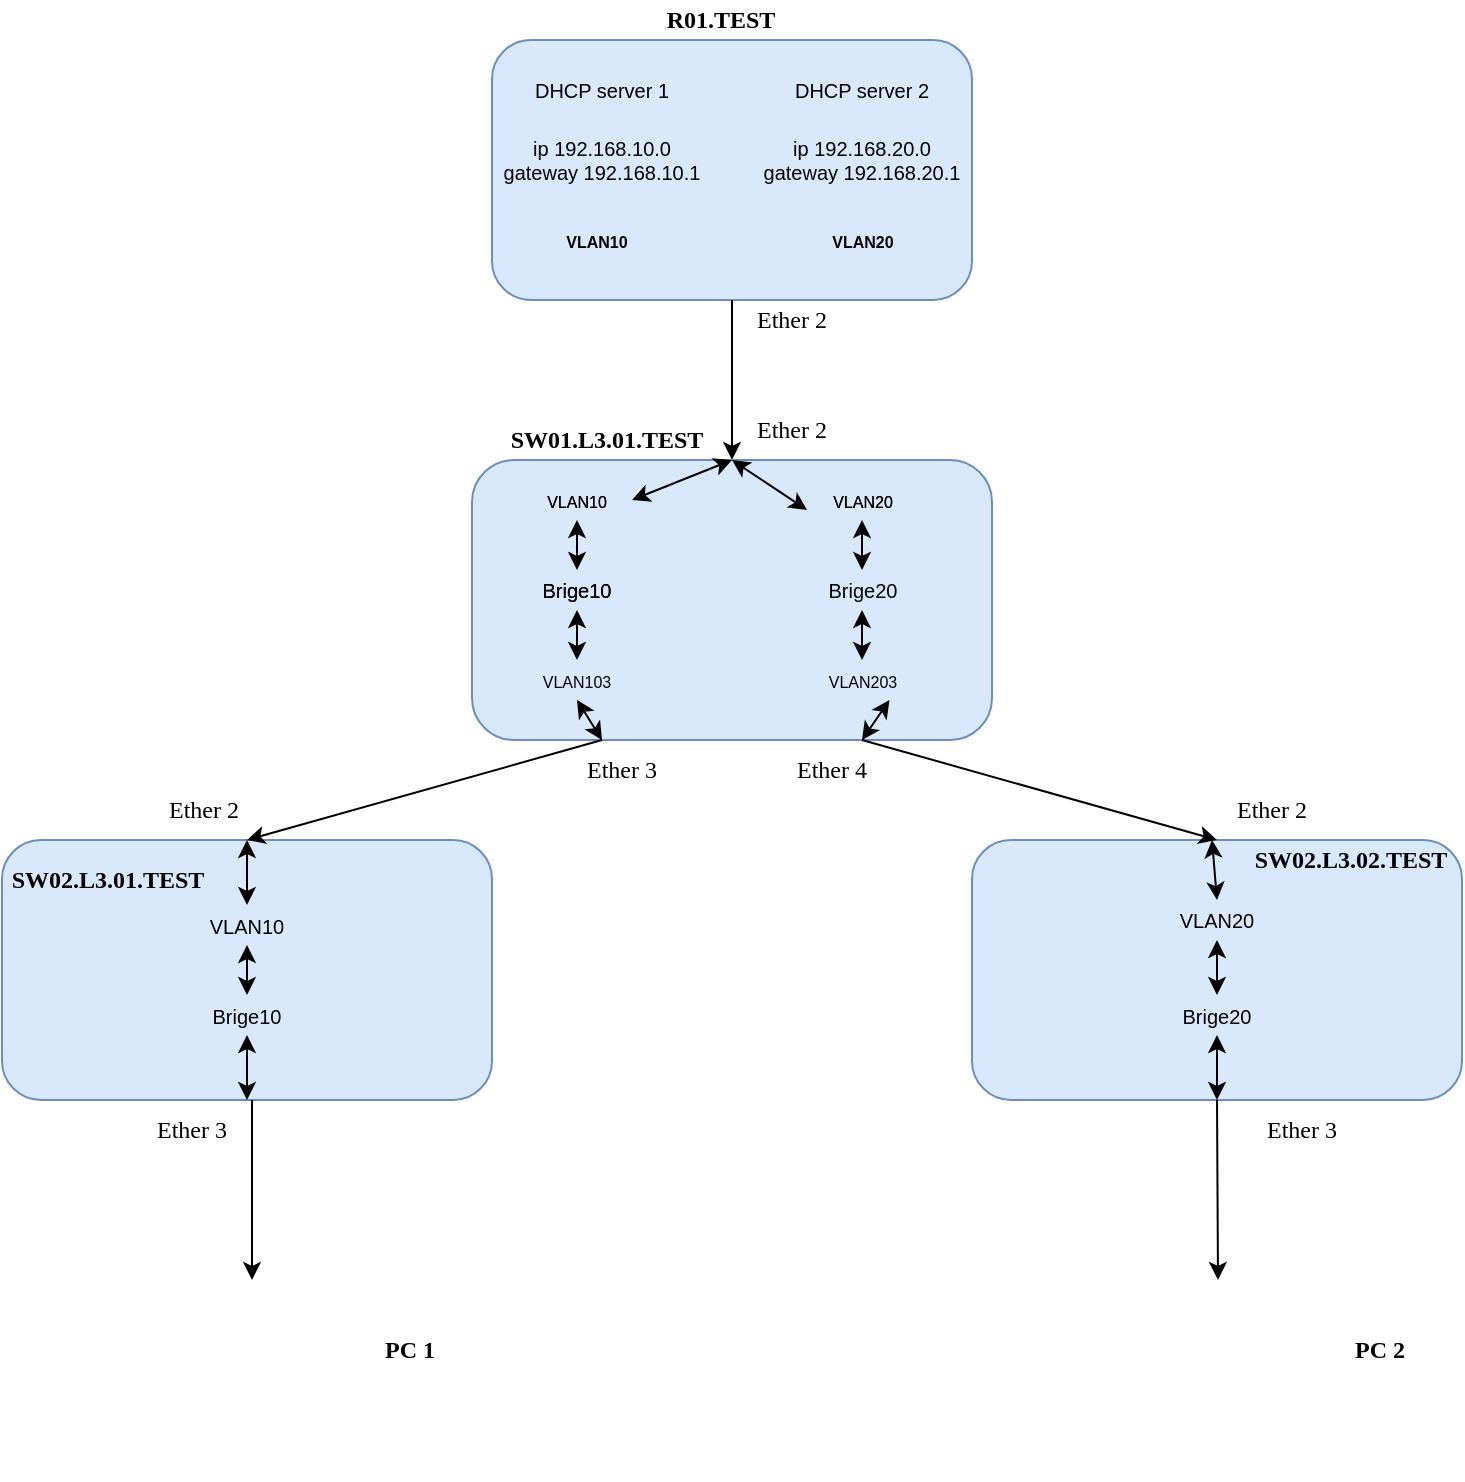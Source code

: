 <mxfile version="20.6.0" type="github">
  <diagram id="uutzl7AFgTpNWzsJFiEo" name="Страница 1">
    <mxGraphModel dx="716" dy="377" grid="1" gridSize="10" guides="1" tooltips="1" connect="1" arrows="1" fold="1" page="1" pageScale="1" pageWidth="827" pageHeight="1169" math="0" shadow="0">
      <root>
        <mxCell id="0" />
        <mxCell id="1" parent="0" />
        <mxCell id="DxMs9hnSmxFhZr19seSd-1" value="" style="rounded=1;whiteSpace=wrap;html=1;fillColor=#dae8fc;strokeColor=#6c8ebf;fontFamily=Times New Roman;" parent="1" vertex="1">
          <mxGeometry x="280" y="20" width="240" height="130" as="geometry" />
        </mxCell>
        <mxCell id="DxMs9hnSmxFhZr19seSd-8" value="&lt;b&gt;R01.TEST&lt;/b&gt;" style="text;html=1;strokeColor=none;fillColor=none;align=center;verticalAlign=middle;whiteSpace=wrap;rounded=0;fontFamily=Times New Roman;" parent="1" vertex="1">
          <mxGeometry x="367.5" width="52.5" height="20" as="geometry" />
        </mxCell>
        <mxCell id="DxMs9hnSmxFhZr19seSd-12" value="" style="endArrow=classic;html=1;rounded=0;labelBackgroundColor=#3333FF;fontFamily=Times New Roman;exitX=0.5;exitY=1;exitDx=0;exitDy=0;" parent="1" source="DxMs9hnSmxFhZr19seSd-1" edge="1">
          <mxGeometry width="50" height="50" relative="1" as="geometry">
            <mxPoint x="390" y="250" as="sourcePoint" />
            <mxPoint x="400" y="230" as="targetPoint" />
          </mxGeometry>
        </mxCell>
        <mxCell id="DxMs9hnSmxFhZr19seSd-13" value="" style="rounded=1;whiteSpace=wrap;html=1;fontFamily=Times New Roman;fillColor=#dae8fc;strokeColor=#6c8ebf;" parent="1" vertex="1">
          <mxGeometry x="270" y="230" width="260" height="140" as="geometry" />
        </mxCell>
        <mxCell id="DxMs9hnSmxFhZr19seSd-15" value="&lt;b&gt;SW01.L3.01.TEST&lt;/b&gt;" style="text;html=1;strokeColor=none;fillColor=none;align=center;verticalAlign=middle;whiteSpace=wrap;rounded=0;fontFamily=Times New Roman;" parent="1" vertex="1">
          <mxGeometry x="280" y="210" width="115" height="20" as="geometry" />
        </mxCell>
        <mxCell id="DxMs9hnSmxFhZr19seSd-16" value="Ether 2" style="text;html=1;strokeColor=none;fillColor=none;align=center;verticalAlign=middle;whiteSpace=wrap;rounded=0;fontFamily=Times New Roman;" parent="1" vertex="1">
          <mxGeometry x="405" y="150" width="50" height="20" as="geometry" />
        </mxCell>
        <mxCell id="DxMs9hnSmxFhZr19seSd-17" value="Ether 2" style="text;html=1;strokeColor=none;fillColor=none;align=center;verticalAlign=middle;whiteSpace=wrap;rounded=0;fontFamily=Times New Roman;" parent="1" vertex="1">
          <mxGeometry x="405" y="210" width="50" height="10" as="geometry" />
        </mxCell>
        <mxCell id="DxMs9hnSmxFhZr19seSd-18" value="" style="rounded=1;whiteSpace=wrap;html=1;fontFamily=Times New Roman;fillColor=#dae8fc;strokeColor=#6c8ebf;" parent="1" vertex="1">
          <mxGeometry x="35" y="420" width="245" height="130" as="geometry" />
        </mxCell>
        <mxCell id="DxMs9hnSmxFhZr19seSd-19" value="&lt;b&gt;SW02.L3.01.TEST&lt;/b&gt;" style="text;html=1;strokeColor=none;fillColor=none;align=center;verticalAlign=middle;whiteSpace=wrap;rounded=0;fontFamily=Times New Roman;" parent="1" vertex="1">
          <mxGeometry x="36.17" y="430" width="103.83" height="20" as="geometry" />
        </mxCell>
        <mxCell id="DxMs9hnSmxFhZr19seSd-20" value="" style="rounded=1;whiteSpace=wrap;html=1;fontFamily=Times New Roman;fillColor=#dae8fc;strokeColor=#6c8ebf;" parent="1" vertex="1">
          <mxGeometry x="520" y="420" width="245" height="130" as="geometry" />
        </mxCell>
        <mxCell id="DxMs9hnSmxFhZr19seSd-21" value="&lt;b&gt;SW02.L3.02.TEST&lt;/b&gt;" style="text;html=1;strokeColor=none;fillColor=none;align=center;verticalAlign=middle;whiteSpace=wrap;rounded=0;fontFamily=Times New Roman;" parent="1" vertex="1">
          <mxGeometry x="655" y="420" width="108.83" height="20" as="geometry" />
        </mxCell>
        <mxCell id="DxMs9hnSmxFhZr19seSd-22" value="" style="endArrow=classic;html=1;rounded=0;labelBackgroundColor=#3333FF;fontFamily=Times New Roman;exitX=0.25;exitY=1;exitDx=0;exitDy=0;entryX=0.5;entryY=0;entryDx=0;entryDy=0;" parent="1" source="DxMs9hnSmxFhZr19seSd-13" target="DxMs9hnSmxFhZr19seSd-18" edge="1">
          <mxGeometry width="50" height="50" relative="1" as="geometry">
            <mxPoint x="370" y="400" as="sourcePoint" />
            <mxPoint x="420" y="350" as="targetPoint" />
          </mxGeometry>
        </mxCell>
        <mxCell id="DxMs9hnSmxFhZr19seSd-23" value="" style="endArrow=classic;html=1;rounded=0;labelBackgroundColor=#3333FF;fontFamily=Times New Roman;entryX=0.5;entryY=0;entryDx=0;entryDy=0;exitX=0.75;exitY=1;exitDx=0;exitDy=0;" parent="1" source="DxMs9hnSmxFhZr19seSd-13" target="DxMs9hnSmxFhZr19seSd-20" edge="1">
          <mxGeometry width="50" height="50" relative="1" as="geometry">
            <mxPoint x="440" y="470" as="sourcePoint" />
            <mxPoint x="420" y="350" as="targetPoint" />
          </mxGeometry>
        </mxCell>
        <mxCell id="DxMs9hnSmxFhZr19seSd-24" value="" style="endArrow=classic;html=1;rounded=0;labelBackgroundColor=#3333FF;fontFamily=Times New Roman;" parent="1" edge="1">
          <mxGeometry width="50" height="50" relative="1" as="geometry">
            <mxPoint x="160" y="550" as="sourcePoint" />
            <mxPoint x="160" y="640" as="targetPoint" />
          </mxGeometry>
        </mxCell>
        <mxCell id="DxMs9hnSmxFhZr19seSd-25" value="" style="endArrow=classic;html=1;rounded=0;labelBackgroundColor=#3333FF;fontFamily=Times New Roman;exitX=0.5;exitY=1;exitDx=0;exitDy=0;" parent="1" source="DxMs9hnSmxFhZr19seSd-20" edge="1">
          <mxGeometry width="50" height="50" relative="1" as="geometry">
            <mxPoint x="370" y="550" as="sourcePoint" />
            <mxPoint x="643" y="640" as="targetPoint" />
          </mxGeometry>
        </mxCell>
        <mxCell id="DxMs9hnSmxFhZr19seSd-28" value="" style="shape=image;verticalLabelPosition=bottom;labelBackgroundColor=default;verticalAlign=top;aspect=fixed;imageAspect=0;image=https://cdn-icons-png.flaticon.com/512/130/130258.png;clipPath=inset(0% 4.67% 27% 1.67%);" parent="1" vertex="1">
          <mxGeometry x="106.17" y="660" width="102.65" height="80" as="geometry" />
        </mxCell>
        <mxCell id="DxMs9hnSmxFhZr19seSd-29" value="" style="shape=image;verticalLabelPosition=bottom;labelBackgroundColor=default;verticalAlign=top;aspect=fixed;imageAspect=0;image=https://cdn-icons-png.flaticon.com/512/130/130258.png;clipPath=inset(0% 4.67% 27% 1.67%);" parent="1" vertex="1">
          <mxGeometry x="591.17" y="660" width="102.65" height="80" as="geometry" />
        </mxCell>
        <mxCell id="DxMs9hnSmxFhZr19seSd-30" value="&lt;b&gt;PC 1&lt;/b&gt;" style="text;html=1;strokeColor=none;fillColor=none;align=center;verticalAlign=middle;whiteSpace=wrap;rounded=0;fontFamily=Times New Roman;" parent="1" vertex="1">
          <mxGeometry x="208.82" y="660" width="60" height="30" as="geometry" />
        </mxCell>
        <mxCell id="DxMs9hnSmxFhZr19seSd-31" value="&lt;b&gt;PC 2&lt;/b&gt;" style="text;html=1;strokeColor=none;fillColor=none;align=center;verticalAlign=middle;whiteSpace=wrap;rounded=0;fontFamily=Times New Roman;" parent="1" vertex="1">
          <mxGeometry x="693.82" y="660" width="60" height="30" as="geometry" />
        </mxCell>
        <mxCell id="DxMs9hnSmxFhZr19seSd-32" value="Ether 3" style="text;html=1;strokeColor=none;fillColor=none;align=center;verticalAlign=middle;whiteSpace=wrap;rounded=0;fontFamily=Times New Roman;" parent="1" vertex="1">
          <mxGeometry x="315" y="370" width="60" height="30" as="geometry" />
        </mxCell>
        <mxCell id="DxMs9hnSmxFhZr19seSd-33" value="Ether 4" style="text;html=1;strokeColor=none;fillColor=none;align=center;verticalAlign=middle;whiteSpace=wrap;rounded=0;fontFamily=Times New Roman;" parent="1" vertex="1">
          <mxGeometry x="420" y="370" width="60" height="30" as="geometry" />
        </mxCell>
        <mxCell id="DxMs9hnSmxFhZr19seSd-34" value="Ether 2" style="text;html=1;strokeColor=none;fillColor=none;align=center;verticalAlign=middle;whiteSpace=wrap;rounded=0;fontFamily=Times New Roman;" parent="1" vertex="1">
          <mxGeometry x="106.17" y="390" width="60" height="30" as="geometry" />
        </mxCell>
        <mxCell id="DxMs9hnSmxFhZr19seSd-35" value="Ether 2" style="text;html=1;strokeColor=none;fillColor=none;align=center;verticalAlign=middle;whiteSpace=wrap;rounded=0;fontFamily=Times New Roman;" parent="1" vertex="1">
          <mxGeometry x="640" y="390" width="60" height="30" as="geometry" />
        </mxCell>
        <mxCell id="DxMs9hnSmxFhZr19seSd-36" value="Ether 3" style="text;html=1;strokeColor=none;fillColor=none;align=center;verticalAlign=middle;whiteSpace=wrap;rounded=0;fontFamily=Times New Roman;" parent="1" vertex="1">
          <mxGeometry x="100" y="550" width="60" height="30" as="geometry" />
        </mxCell>
        <mxCell id="DxMs9hnSmxFhZr19seSd-37" value="Ether 3" style="text;html=1;strokeColor=none;fillColor=none;align=center;verticalAlign=middle;whiteSpace=wrap;rounded=0;fontFamily=Times New Roman;" parent="1" vertex="1">
          <mxGeometry x="655" y="550" width="60" height="30" as="geometry" />
        </mxCell>
        <mxCell id="piB4D8JbBcEkrlLDAygv-1" value="&lt;font style=&quot;font-size: 10px;&quot;&gt;DHCP server 1&lt;/font&gt;" style="text;html=1;strokeColor=none;fillColor=none;align=center;verticalAlign=middle;whiteSpace=wrap;rounded=0;" vertex="1" parent="1">
          <mxGeometry x="295" y="40" width="80" height="10" as="geometry" />
        </mxCell>
        <mxCell id="piB4D8JbBcEkrlLDAygv-2" value="&lt;font style=&quot;font-size: 10px;&quot;&gt;DHCP server 2&lt;/font&gt;" style="text;html=1;strokeColor=none;fillColor=none;align=center;verticalAlign=middle;whiteSpace=wrap;rounded=0;" vertex="1" parent="1">
          <mxGeometry x="425" y="40" width="80" height="10" as="geometry" />
        </mxCell>
        <mxCell id="piB4D8JbBcEkrlLDAygv-3" value="ip 192.168.10.0&lt;br&gt;gateway 192.168.10.1" style="text;html=1;strokeColor=none;fillColor=none;align=center;verticalAlign=middle;whiteSpace=wrap;rounded=0;fontSize=10;" vertex="1" parent="1">
          <mxGeometry x="280" y="70" width="110" height="20" as="geometry" />
        </mxCell>
        <mxCell id="piB4D8JbBcEkrlLDAygv-4" value="ip 192.168.20.0&lt;br&gt;gateway 192.168.20.1" style="text;html=1;strokeColor=none;fillColor=none;align=center;verticalAlign=middle;whiteSpace=wrap;rounded=0;fontSize=10;" vertex="1" parent="1">
          <mxGeometry x="410" y="70" width="110" height="20" as="geometry" />
        </mxCell>
        <mxCell id="piB4D8JbBcEkrlLDAygv-5" value="&lt;font style=&quot;font-size: 8px;&quot;&gt;&lt;b&gt;VLAN10&lt;/b&gt;&lt;/font&gt;" style="text;html=1;strokeColor=none;fillColor=none;align=center;verticalAlign=middle;whiteSpace=wrap;rounded=0;fontSize=10;" vertex="1" parent="1">
          <mxGeometry x="305" y="110" width="55" height="20" as="geometry" />
        </mxCell>
        <mxCell id="piB4D8JbBcEkrlLDAygv-6" value="&lt;font style=&quot;font-size: 8px;&quot;&gt;&lt;b&gt;VLAN20&lt;/b&gt;&lt;/font&gt;" style="text;html=1;strokeColor=none;fillColor=none;align=center;verticalAlign=middle;whiteSpace=wrap;rounded=0;fontSize=10;" vertex="1" parent="1">
          <mxGeometry x="437.5" y="110" width="55" height="20" as="geometry" />
        </mxCell>
        <mxCell id="piB4D8JbBcEkrlLDAygv-8" value="&lt;font style=&quot;font-size: 8px;&quot;&gt;VLAN10&lt;/font&gt;" style="text;html=1;strokeColor=none;fillColor=none;align=center;verticalAlign=middle;whiteSpace=wrap;rounded=0;fontSize=10;" vertex="1" parent="1">
          <mxGeometry x="295" y="240" width="55" height="20" as="geometry" />
        </mxCell>
        <mxCell id="piB4D8JbBcEkrlLDAygv-9" value="&lt;font style=&quot;font-size: 8px;&quot;&gt;VLAN20&lt;/font&gt;" style="text;html=1;strokeColor=none;fillColor=none;align=center;verticalAlign=middle;whiteSpace=wrap;rounded=0;fontSize=10;" vertex="1" parent="1">
          <mxGeometry x="437.5" y="240" width="55" height="20" as="geometry" />
        </mxCell>
        <mxCell id="piB4D8JbBcEkrlLDAygv-10" value="&lt;font style=&quot;font-size: 8px;&quot;&gt;VLAN203&lt;/font&gt;" style="text;html=1;strokeColor=none;fillColor=none;align=center;verticalAlign=middle;whiteSpace=wrap;rounded=0;fontSize=10;" vertex="1" parent="1">
          <mxGeometry x="437.5" y="330" width="55" height="20" as="geometry" />
        </mxCell>
        <mxCell id="piB4D8JbBcEkrlLDAygv-11" value="&lt;font style=&quot;font-size: 8px;&quot;&gt;VLAN103&lt;/font&gt;" style="text;html=1;strokeColor=none;fillColor=none;align=center;verticalAlign=middle;whiteSpace=wrap;rounded=0;fontSize=10;" vertex="1" parent="1">
          <mxGeometry x="295" y="330" width="55" height="20" as="geometry" />
        </mxCell>
        <mxCell id="piB4D8JbBcEkrlLDAygv-12" value="&lt;font style=&quot;font-size: 10px;&quot;&gt;Brige10&lt;/font&gt;" style="text;html=1;strokeColor=none;fillColor=none;align=center;verticalAlign=middle;whiteSpace=wrap;rounded=0;fontSize=10;" vertex="1" parent="1">
          <mxGeometry x="295" y="285" width="55" height="20" as="geometry" />
        </mxCell>
        <mxCell id="piB4D8JbBcEkrlLDAygv-13" value="&lt;font style=&quot;font-size: 10px;&quot;&gt;Brige20&lt;/font&gt;" style="text;html=1;strokeColor=none;fillColor=none;align=center;verticalAlign=middle;whiteSpace=wrap;rounded=0;fontSize=10;" vertex="1" parent="1">
          <mxGeometry x="437.5" y="285" width="55" height="20" as="geometry" />
        </mxCell>
        <mxCell id="piB4D8JbBcEkrlLDAygv-18" value="" style="endArrow=classic;startArrow=classic;html=1;rounded=0;fontSize=10;exitX=0.5;exitY=0;exitDx=0;exitDy=0;entryX=0.5;entryY=1;entryDx=0;entryDy=0;" edge="1" parent="1" source="piB4D8JbBcEkrlLDAygv-12" target="piB4D8JbBcEkrlLDAygv-8">
          <mxGeometry width="50" height="50" relative="1" as="geometry">
            <mxPoint x="320" y="290" as="sourcePoint" />
            <mxPoint x="320" y="270" as="targetPoint" />
          </mxGeometry>
        </mxCell>
        <mxCell id="piB4D8JbBcEkrlLDAygv-21" value="" style="endArrow=classic;startArrow=classic;html=1;rounded=0;fontSize=10;entryX=0.5;entryY=1;entryDx=0;entryDy=0;exitX=0.5;exitY=0;exitDx=0;exitDy=0;" edge="1" parent="1" source="piB4D8JbBcEkrlLDAygv-11" target="piB4D8JbBcEkrlLDAygv-12">
          <mxGeometry width="50" height="50" relative="1" as="geometry">
            <mxPoint x="320" y="320" as="sourcePoint" />
            <mxPoint x="430" y="210" as="targetPoint" />
          </mxGeometry>
        </mxCell>
        <mxCell id="piB4D8JbBcEkrlLDAygv-25" value="" style="endArrow=classic;startArrow=classic;html=1;rounded=0;fontSize=10;entryX=0.5;entryY=1;entryDx=0;entryDy=0;exitX=0.5;exitY=0;exitDx=0;exitDy=0;" edge="1" parent="1" source="piB4D8JbBcEkrlLDAygv-13" target="piB4D8JbBcEkrlLDAygv-9">
          <mxGeometry width="50" height="50" relative="1" as="geometry">
            <mxPoint x="380" y="260" as="sourcePoint" />
            <mxPoint x="430" y="210" as="targetPoint" />
          </mxGeometry>
        </mxCell>
        <mxCell id="piB4D8JbBcEkrlLDAygv-26" value="" style="endArrow=classic;startArrow=classic;html=1;rounded=0;fontSize=10;exitX=0.5;exitY=1;exitDx=0;exitDy=0;entryX=0.5;entryY=0;entryDx=0;entryDy=0;" edge="1" parent="1" source="piB4D8JbBcEkrlLDAygv-13" target="piB4D8JbBcEkrlLDAygv-10">
          <mxGeometry width="50" height="50" relative="1" as="geometry">
            <mxPoint x="380" y="260" as="sourcePoint" />
            <mxPoint x="430" y="210" as="targetPoint" />
          </mxGeometry>
        </mxCell>
        <mxCell id="piB4D8JbBcEkrlLDAygv-27" value="&lt;font style=&quot;font-size: 8px;&quot;&gt;VLAN10&lt;/font&gt;" style="text;html=1;strokeColor=none;fillColor=none;align=center;verticalAlign=middle;whiteSpace=wrap;rounded=0;fontSize=10;" vertex="1" parent="1">
          <mxGeometry x="295" y="240" width="55" height="20" as="geometry" />
        </mxCell>
        <mxCell id="piB4D8JbBcEkrlLDAygv-28" value="&lt;font style=&quot;font-size: 8px;&quot;&gt;VLAN20&lt;/font&gt;" style="text;html=1;strokeColor=none;fillColor=none;align=center;verticalAlign=middle;whiteSpace=wrap;rounded=0;fontSize=10;" vertex="1" parent="1">
          <mxGeometry x="437.5" y="240" width="55" height="20" as="geometry" />
        </mxCell>
        <mxCell id="piB4D8JbBcEkrlLDAygv-29" value="&lt;font style=&quot;font-size: 10px;&quot;&gt;Brige10&lt;/font&gt;" style="text;html=1;strokeColor=none;fillColor=none;align=center;verticalAlign=middle;whiteSpace=wrap;rounded=0;fontSize=10;" vertex="1" parent="1">
          <mxGeometry x="295" y="285" width="55" height="20" as="geometry" />
        </mxCell>
        <mxCell id="piB4D8JbBcEkrlLDAygv-30" value="&lt;font style=&quot;font-size: 10px;&quot;&gt;Brige20&lt;/font&gt;" style="text;html=1;strokeColor=none;fillColor=none;align=center;verticalAlign=middle;whiteSpace=wrap;rounded=0;fontSize=10;" vertex="1" parent="1">
          <mxGeometry x="615" y="497.5" width="55" height="20" as="geometry" />
        </mxCell>
        <mxCell id="piB4D8JbBcEkrlLDAygv-31" value="&lt;font style=&quot;font-size: 10px;&quot;&gt;VLAN10&lt;/font&gt;" style="text;html=1;strokeColor=none;fillColor=none;align=center;verticalAlign=middle;whiteSpace=wrap;rounded=0;fontSize=10;" vertex="1" parent="1">
          <mxGeometry x="130" y="452.5" width="55" height="20" as="geometry" />
        </mxCell>
        <mxCell id="piB4D8JbBcEkrlLDAygv-32" value="&lt;font style=&quot;font-size: 10px;&quot;&gt;VLAN20&lt;/font&gt;" style="text;html=1;strokeColor=none;fillColor=none;align=center;verticalAlign=middle;whiteSpace=wrap;rounded=0;fontSize=10;" vertex="1" parent="1">
          <mxGeometry x="615" y="450" width="55" height="20" as="geometry" />
        </mxCell>
        <mxCell id="piB4D8JbBcEkrlLDAygv-33" value="&lt;font style=&quot;font-size: 10px;&quot;&gt;Brige10&lt;/font&gt;" style="text;html=1;strokeColor=none;fillColor=none;align=center;verticalAlign=middle;whiteSpace=wrap;rounded=0;fontSize=10;" vertex="1" parent="1">
          <mxGeometry x="130" y="497.5" width="55" height="20" as="geometry" />
        </mxCell>
        <mxCell id="piB4D8JbBcEkrlLDAygv-35" value="" style="endArrow=classic;startArrow=classic;html=1;rounded=0;fontSize=10;exitX=0.5;exitY=0;exitDx=0;exitDy=0;entryX=0.5;entryY=1;entryDx=0;entryDy=0;" edge="1" parent="1" source="piB4D8JbBcEkrlLDAygv-33" target="piB4D8JbBcEkrlLDAygv-31">
          <mxGeometry width="50" height="50" relative="1" as="geometry">
            <mxPoint x="332.5" y="295" as="sourcePoint" />
            <mxPoint x="332.5" y="270" as="targetPoint" />
          </mxGeometry>
        </mxCell>
        <mxCell id="piB4D8JbBcEkrlLDAygv-36" value="" style="endArrow=classic;startArrow=classic;html=1;rounded=0;fontSize=10;exitX=0.5;exitY=0;exitDx=0;exitDy=0;entryX=0.5;entryY=1;entryDx=0;entryDy=0;" edge="1" parent="1" source="piB4D8JbBcEkrlLDAygv-30" target="piB4D8JbBcEkrlLDAygv-32">
          <mxGeometry width="50" height="50" relative="1" as="geometry">
            <mxPoint x="342.5" y="305" as="sourcePoint" />
            <mxPoint x="342.5" y="280" as="targetPoint" />
          </mxGeometry>
        </mxCell>
        <mxCell id="piB4D8JbBcEkrlLDAygv-37" value="" style="endArrow=classic;startArrow=classic;html=1;rounded=0;fontSize=8;exitX=1;exitY=0.5;exitDx=0;exitDy=0;entryX=0.5;entryY=0;entryDx=0;entryDy=0;" edge="1" parent="1" source="piB4D8JbBcEkrlLDAygv-27" target="DxMs9hnSmxFhZr19seSd-13">
          <mxGeometry width="50" height="50" relative="1" as="geometry">
            <mxPoint x="370" y="400" as="sourcePoint" />
            <mxPoint x="420" y="350" as="targetPoint" />
          </mxGeometry>
        </mxCell>
        <mxCell id="piB4D8JbBcEkrlLDAygv-38" value="" style="endArrow=classic;startArrow=classic;html=1;rounded=0;fontSize=8;entryX=0;entryY=0.75;entryDx=0;entryDy=0;exitX=0.5;exitY=0;exitDx=0;exitDy=0;" edge="1" parent="1" source="DxMs9hnSmxFhZr19seSd-13" target="piB4D8JbBcEkrlLDAygv-28">
          <mxGeometry width="50" height="50" relative="1" as="geometry">
            <mxPoint x="370" y="330" as="sourcePoint" />
            <mxPoint x="420" y="280" as="targetPoint" />
          </mxGeometry>
        </mxCell>
        <mxCell id="piB4D8JbBcEkrlLDAygv-39" value="" style="endArrow=classic;startArrow=classic;html=1;rounded=0;fontSize=8;exitX=0.5;exitY=1;exitDx=0;exitDy=0;entryX=0.25;entryY=1;entryDx=0;entryDy=0;" edge="1" parent="1" source="piB4D8JbBcEkrlLDAygv-11" target="DxMs9hnSmxFhZr19seSd-13">
          <mxGeometry width="50" height="50" relative="1" as="geometry">
            <mxPoint x="370" y="330" as="sourcePoint" />
            <mxPoint x="420" y="280" as="targetPoint" />
          </mxGeometry>
        </mxCell>
        <mxCell id="piB4D8JbBcEkrlLDAygv-40" value="" style="endArrow=classic;startArrow=classic;html=1;rounded=0;fontSize=8;exitX=0.75;exitY=0;exitDx=0;exitDy=0;entryX=0.75;entryY=1;entryDx=0;entryDy=0;" edge="1" parent="1" source="DxMs9hnSmxFhZr19seSd-33" target="piB4D8JbBcEkrlLDAygv-10">
          <mxGeometry width="50" height="50" relative="1" as="geometry">
            <mxPoint x="370" y="330" as="sourcePoint" />
            <mxPoint x="420" y="280" as="targetPoint" />
          </mxGeometry>
        </mxCell>
        <mxCell id="piB4D8JbBcEkrlLDAygv-42" value="" style="endArrow=classic;startArrow=classic;html=1;rounded=0;fontSize=8;exitX=0.5;exitY=0;exitDx=0;exitDy=0;entryX=0.5;entryY=0;entryDx=0;entryDy=0;" edge="1" parent="1" source="piB4D8JbBcEkrlLDAygv-31" target="DxMs9hnSmxFhZr19seSd-18">
          <mxGeometry width="50" height="50" relative="1" as="geometry">
            <mxPoint x="370" y="470" as="sourcePoint" />
            <mxPoint x="420" y="420" as="targetPoint" />
          </mxGeometry>
        </mxCell>
        <mxCell id="piB4D8JbBcEkrlLDAygv-44" value="" style="endArrow=classic;startArrow=classic;html=1;rounded=0;fontSize=8;exitX=0.5;exitY=1;exitDx=0;exitDy=0;entryX=0.5;entryY=1;entryDx=0;entryDy=0;" edge="1" parent="1" source="piB4D8JbBcEkrlLDAygv-33" target="DxMs9hnSmxFhZr19seSd-18">
          <mxGeometry width="50" height="50" relative="1" as="geometry">
            <mxPoint x="370" y="470" as="sourcePoint" />
            <mxPoint x="420" y="420" as="targetPoint" />
          </mxGeometry>
        </mxCell>
        <mxCell id="piB4D8JbBcEkrlLDAygv-45" value="" style="endArrow=classic;startArrow=classic;html=1;rounded=0;fontSize=8;exitX=0.5;exitY=0;exitDx=0;exitDy=0;entryX=0;entryY=1;entryDx=0;entryDy=0;" edge="1" parent="1" source="piB4D8JbBcEkrlLDAygv-32" target="DxMs9hnSmxFhZr19seSd-35">
          <mxGeometry width="50" height="50" relative="1" as="geometry">
            <mxPoint x="620" y="470" as="sourcePoint" />
            <mxPoint x="670" y="420" as="targetPoint" />
          </mxGeometry>
        </mxCell>
        <mxCell id="piB4D8JbBcEkrlLDAygv-46" value="" style="endArrow=classic;startArrow=classic;html=1;rounded=0;fontSize=8;exitX=0.5;exitY=1;exitDx=0;exitDy=0;entryX=0.5;entryY=1;entryDx=0;entryDy=0;" edge="1" parent="1" source="DxMs9hnSmxFhZr19seSd-20" target="piB4D8JbBcEkrlLDAygv-30">
          <mxGeometry width="50" height="50" relative="1" as="geometry">
            <mxPoint x="620" y="470" as="sourcePoint" />
            <mxPoint x="670" y="420" as="targetPoint" />
          </mxGeometry>
        </mxCell>
      </root>
    </mxGraphModel>
  </diagram>
</mxfile>
